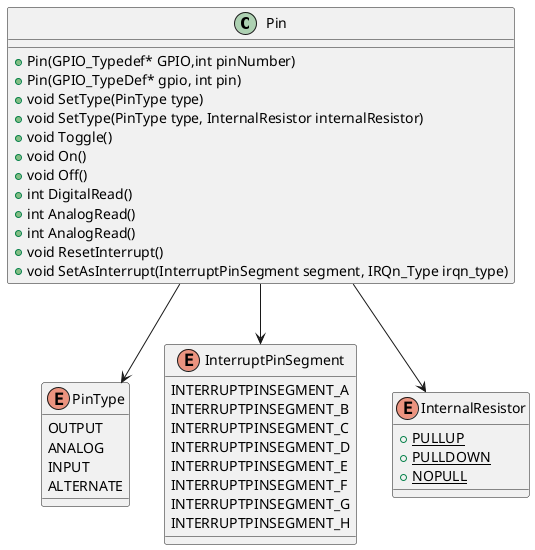 @startuml Class Diagram

Class Pin
{
    {Method} + Pin(GPIO_Typedef* GPIO,int pinNumber)
    {Method} + Pin(GPIO_TypeDef* gpio, int pin)
    {Method} + void SetType(PinType type)
    {Method} + void SetType(PinType type, InternalResistor internalResistor)
    {Method} + void Toggle()
    {Method} + void On()
    {Method} + void Off()
    {Method} + int DigitalRead()
    {Method} + int AnalogRead()
    {Method} + int AnalogRead()
    {Method} + void ResetInterrupt()
    {Method} + void SetAsInterrupt(InterruptPinSegment segment, IRQn_Type irqn_type)
}

enum PinType{
    OUTPUT
    ANALOG
    INPUT
    ALTERNATE
}

enum InterruptPinSegment
{
    INTERRUPTPINSEGMENT_A
    INTERRUPTPINSEGMENT_B
    INTERRUPTPINSEGMENT_C
    INTERRUPTPINSEGMENT_D
    INTERRUPTPINSEGMENT_E
    INTERRUPTPINSEGMENT_F
    INTERRUPTPINSEGMENT_G
    INTERRUPTPINSEGMENT_H
}

enum InternalResistor
{
    {static} + PULLUP
    {static} + PULLDOWN
    {static} + NOPULL
}

Pin --> InternalResistor
Pin --> PinType
Pin --> InterruptPinSegment
@enduml